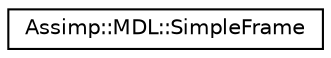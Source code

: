digraph "Graphical Class Hierarchy"
{
  edge [fontname="Helvetica",fontsize="10",labelfontname="Helvetica",labelfontsize="10"];
  node [fontname="Helvetica",fontsize="10",shape=record];
  rankdir="LR";
  Node1 [label="Assimp::MDL::SimpleFrame",height=0.2,width=0.4,color="black", fillcolor="white", style="filled",URL="$struct_assimp_1_1_m_d_l_1_1_simple_frame.html",tooltip="Data structure for a simple frame. "];
}
